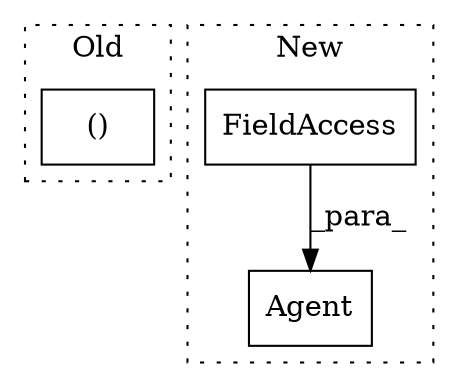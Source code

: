 digraph G {
subgraph cluster0 {
1 [label="()" a="106" s="4384" l="17" shape="box"];
label = "Old";
style="dotted";
}
subgraph cluster1 {
2 [label="Agent" a="32" s="4572,4597" l="6,1" shape="box"];
3 [label="FieldAccess" a="22" s="4578" l="19" shape="box"];
label = "New";
style="dotted";
}
3 -> 2 [label="_para_"];
}